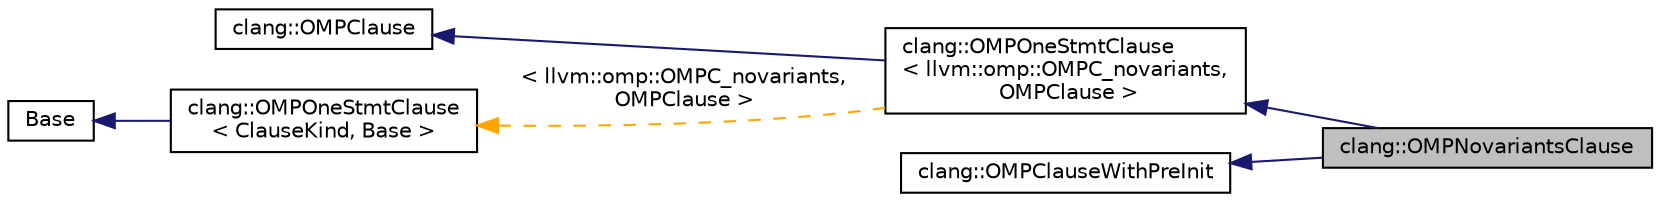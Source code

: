 digraph "clang::OMPNovariantsClause"
{
 // LATEX_PDF_SIZE
  bgcolor="transparent";
  edge [fontname="Helvetica",fontsize="10",labelfontname="Helvetica",labelfontsize="10"];
  node [fontname="Helvetica",fontsize="10",shape=record];
  rankdir="LR";
  Node1 [label="clang::OMPNovariantsClause",height=0.2,width=0.4,color="black", fillcolor="grey75", style="filled", fontcolor="black",tooltip="This represents 'novariants' clause in the '#pragma omp ...' directive."];
  Node2 -> Node1 [dir="back",color="midnightblue",fontsize="10",style="solid",fontname="Helvetica"];
  Node2 [label="clang::OMPOneStmtClause\l\< llvm::omp::OMPC_novariants,\l OMPClause \>",height=0.2,width=0.4,color="black",URL="$classclang_1_1OMPOneStmtClause.html",tooltip=" "];
  Node3 -> Node2 [dir="back",color="midnightblue",fontsize="10",style="solid",fontname="Helvetica"];
  Node3 [label="clang::OMPClause",height=0.2,width=0.4,color="black",URL="$classclang_1_1OMPClause.html",tooltip="This is a basic class for representing single OpenMP clause."];
  Node4 -> Node2 [dir="back",color="orange",fontsize="10",style="dashed",label=" \< llvm::omp::OMPC_novariants,\l OMPClause \>" ,fontname="Helvetica"];
  Node4 [label="clang::OMPOneStmtClause\l\< ClauseKind, Base \>",height=0.2,width=0.4,color="black",URL="$classclang_1_1OMPOneStmtClause.html",tooltip=" "];
  Node5 -> Node4 [dir="back",color="midnightblue",fontsize="10",style="solid",fontname="Helvetica"];
  Node5 [label="Base",height=0.2,width=0.4,color="black",URL="$classBase.html",tooltip=" "];
  Node6 -> Node1 [dir="back",color="midnightblue",fontsize="10",style="solid",fontname="Helvetica"];
  Node6 [label="clang::OMPClauseWithPreInit",height=0.2,width=0.4,color="black",URL="$classclang_1_1OMPClauseWithPreInit.html",tooltip="Class that handles pre-initialization statement for some clauses, like 'shedule', 'firstprivate' etc."];
}

